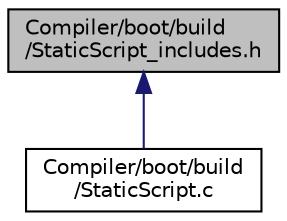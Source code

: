digraph "Compiler/boot/build/StaticScript_includes.h"
{
  edge [fontname="Helvetica",fontsize="10",labelfontname="Helvetica",labelfontsize="10"];
  node [fontname="Helvetica",fontsize="10",shape=record];
  Node18 [label="Compiler/boot/build\l/StaticScript_includes.h",height=0.2,width=0.4,color="black", fillcolor="grey75", style="filled", fontcolor="black"];
  Node18 -> Node19 [dir="back",color="midnightblue",fontsize="10",style="solid",fontname="Helvetica"];
  Node19 [label="Compiler/boot/build\l/StaticScript.c",height=0.2,width=0.4,color="black", fillcolor="white", style="filled",URL="$d2/d66/_static_script_8c.html"];
}
